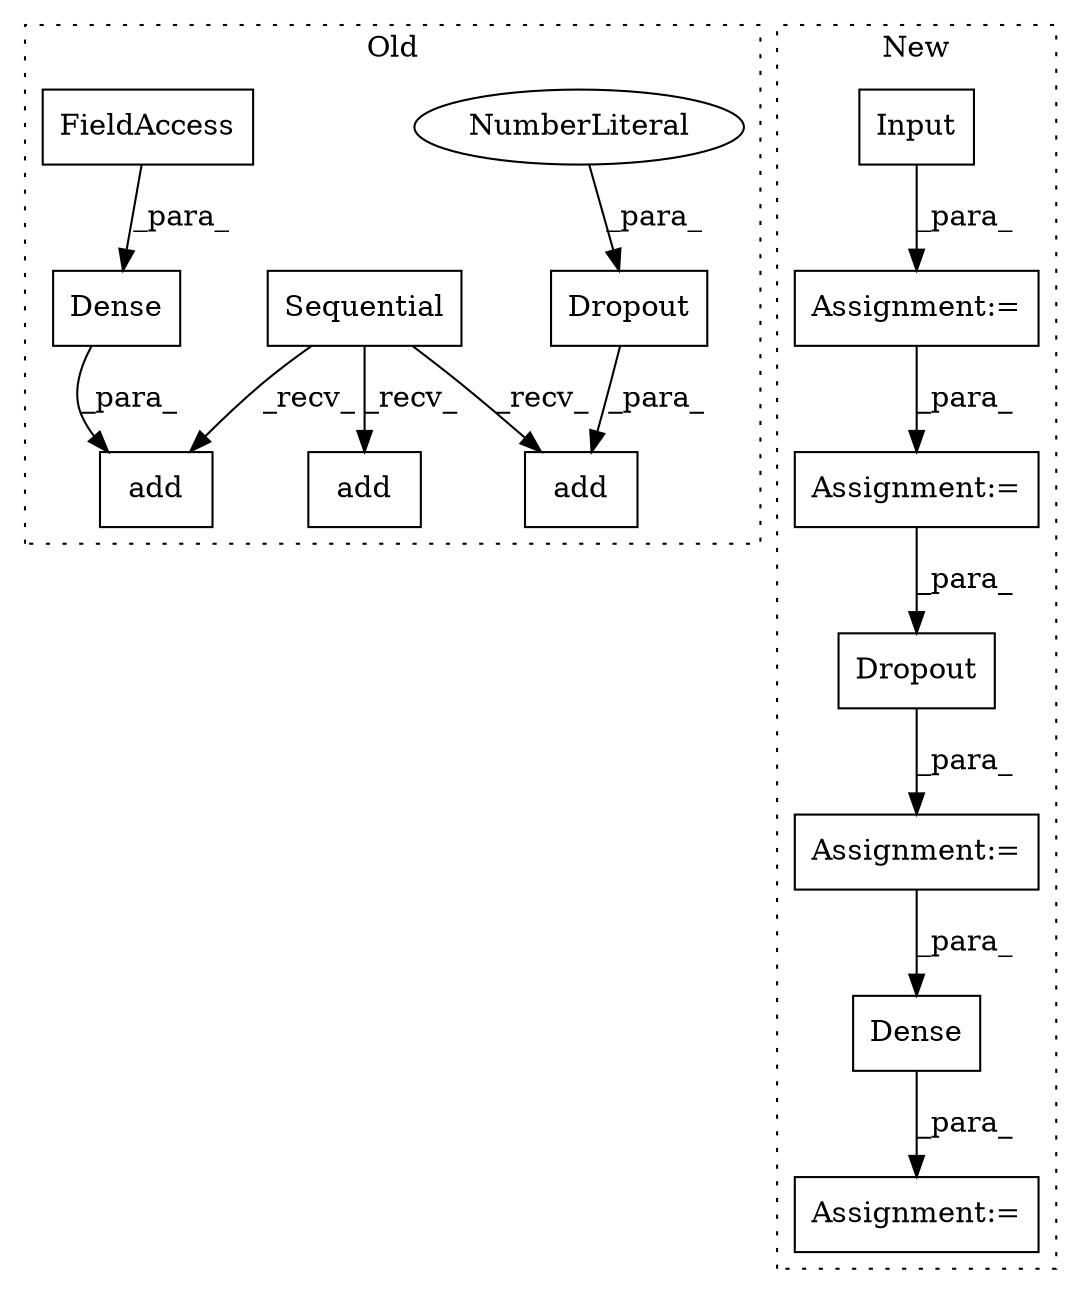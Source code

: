 digraph G {
subgraph cluster0 {
1 [label="add" a="32" s="7622,7643" l="4,1" shape="box"];
5 [label="Dense" a="32" s="7626,7642" l="6,1" shape="box"];
6 [label="Sequential" a="32" s="7468" l="12" shape="box"];
8 [label="add" a="32" s="7592,7608" l="4,1" shape="box"];
9 [label="Dropout" a="32" s="7596,7607" l="8,1" shape="box"];
10 [label="add" a="32" s="7657,7682" l="4,1" shape="box"];
14 [label="NumberLiteral" a="34" s="7604" l="3" shape="ellipse"];
15 [label="FieldAccess" a="22" s="7632" l="10" shape="box"];
label = "Old";
style="dotted";
}
subgraph cluster1 {
2 [label="Dense" a="32" s="7859,7871" l="6,1" shape="box"];
3 [label="Assignment:=" a="7" s="7914" l="1" shape="box"];
4 [label="Input" a="32" s="6934,6981" l="11,2" shape="box"];
7 [label="Dropout" a="32" s="7831,7845" l="8,1" shape="box"];
11 [label="Assignment:=" a="7" s="7830" l="1" shape="box"];
12 [label="Assignment:=" a="7" s="6933" l="1" shape="box"];
13 [label="Assignment:=" a="7" s="7743" l="1" shape="box"];
label = "New";
style="dotted";
}
2 -> 3 [label="_para_"];
4 -> 12 [label="_para_"];
5 -> 1 [label="_para_"];
6 -> 1 [label="_recv_"];
6 -> 10 [label="_recv_"];
6 -> 8 [label="_recv_"];
7 -> 11 [label="_para_"];
9 -> 8 [label="_para_"];
11 -> 2 [label="_para_"];
12 -> 13 [label="_para_"];
13 -> 7 [label="_para_"];
14 -> 9 [label="_para_"];
15 -> 5 [label="_para_"];
}